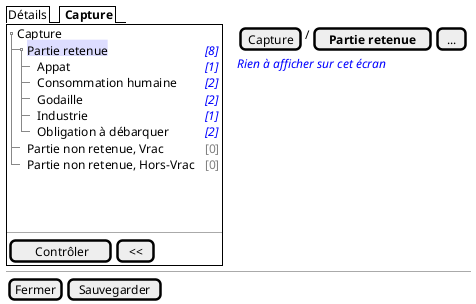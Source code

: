@startsalt
{
  {/ Détails | <b> Capture }
  {+
   {T
       + Capture    | .
       ++ <back:#DDF>Partie retenue       | <i><color:blue>[8]
       +++ Appat | <i><color:blue>[1]
       +++ Consommation humaine | <i><color:blue>[2]
       +++ Godaille | <i><color:blue>[2]
       +++ Industrie | <i><color:blue>[1]
       +++ Obligation à débarquer| <i><color:blue>[2]
       ++ Partie non retenue, Vrac | <color:gray>[0]
       ++ Partie non retenue, Hors-Vrac | <color:gray>[0]
   }
    .
    .
    .
   --
   {
      [<&checkmark> Contrôler] | [ << ]
   }
  } | . | {
    { [Capture] | / | [<b>Partie retenue] | [...] }

    <i><color:blue>Rien à afficher sur cet écran
  }

  -- | -- | --
  { [Fermer] | [Sauvegarder] }
}
@endsalt

